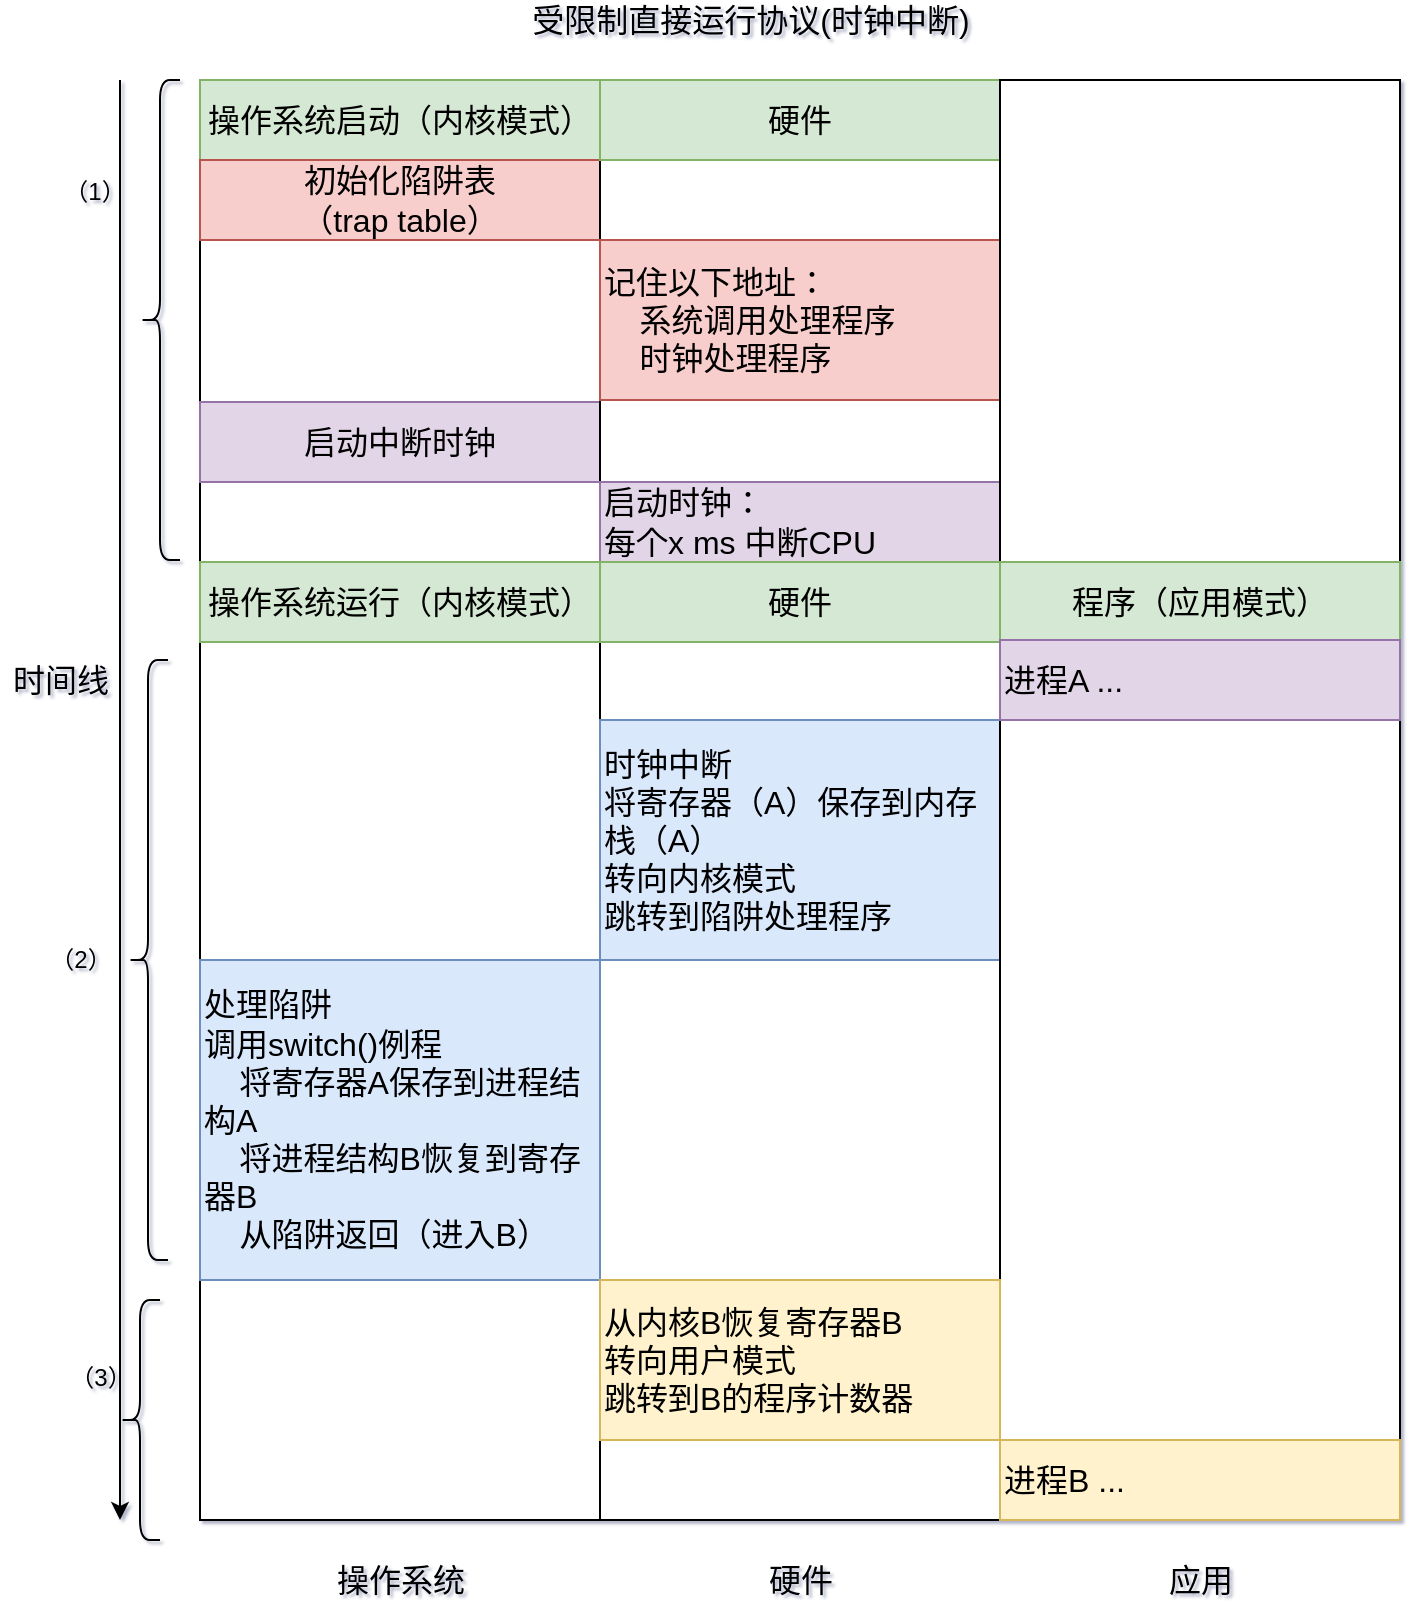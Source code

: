 <mxfile version="14.5.1" type="github">
  <diagram id="MPG3pTVmDDYES2vwHIhU" name="第 1 页">
    <mxGraphModel dx="1422" dy="762" grid="0" gridSize="10" guides="1" tooltips="1" connect="1" arrows="1" fold="1" page="1" pageScale="1" pageWidth="827" pageHeight="1169" math="0" shadow="1">
      <root>
        <mxCell id="0" />
        <mxCell id="1" parent="0" />
        <mxCell id="JWxe-Pxq4RW97bfnAFdc-29" value="" style="endArrow=classic;html=1;" edge="1" parent="1">
          <mxGeometry width="50" height="50" relative="1" as="geometry">
            <mxPoint x="80" y="120" as="sourcePoint" />
            <mxPoint x="80" y="840" as="targetPoint" />
          </mxGeometry>
        </mxCell>
        <mxCell id="JWxe-Pxq4RW97bfnAFdc-30" value="&lt;font style=&quot;font-size: 16px&quot;&gt;受限制直接运行协议(时钟中断)&lt;/font&gt;" style="text;html=1;align=center;verticalAlign=middle;resizable=0;points=[];autosize=1;" vertex="1" parent="1">
          <mxGeometry x="280" y="80" width="230" height="20" as="geometry" />
        </mxCell>
        <mxCell id="JWxe-Pxq4RW97bfnAFdc-31" value="&lt;font style=&quot;font-size: 16px&quot;&gt;操作系统&lt;/font&gt;" style="text;html=1;align=center;verticalAlign=middle;resizable=0;points=[];autosize=1;" vertex="1" parent="1">
          <mxGeometry x="180" y="860" width="80" height="20" as="geometry" />
        </mxCell>
        <mxCell id="JWxe-Pxq4RW97bfnAFdc-32" value="" style="rounded=0;whiteSpace=wrap;html=1;" vertex="1" parent="1">
          <mxGeometry x="120" y="120" width="200" height="720" as="geometry" />
        </mxCell>
        <mxCell id="JWxe-Pxq4RW97bfnAFdc-33" value="&lt;span style=&quot;font-size: 16px&quot;&gt;操作系统启动（内核模式）&lt;/span&gt;" style="rounded=0;whiteSpace=wrap;html=1;fillColor=#d5e8d4;strokeColor=#82b366;align=center;" vertex="1" parent="1">
          <mxGeometry x="120" y="120" width="200" height="40" as="geometry" />
        </mxCell>
        <mxCell id="JWxe-Pxq4RW97bfnAFdc-34" value="&lt;span style=&quot;font-size: 16px&quot;&gt;初始化陷阱表&lt;br&gt;（trap table）&lt;/span&gt;" style="rounded=0;whiteSpace=wrap;html=1;fillColor=#f8cecc;strokeColor=#b85450;" vertex="1" parent="1">
          <mxGeometry x="120" y="160" width="200" height="40" as="geometry" />
        </mxCell>
        <mxCell id="JWxe-Pxq4RW97bfnAFdc-36" value="&lt;span style=&quot;font-size: 16px&quot;&gt;启动中断时钟&lt;/span&gt;" style="rounded=0;whiteSpace=wrap;html=1;fillColor=#e1d5e7;strokeColor=#9673a6;align=center;" vertex="1" parent="1">
          <mxGeometry x="120" y="281" width="200" height="40" as="geometry" />
        </mxCell>
        <mxCell id="JWxe-Pxq4RW97bfnAFdc-37" value="" style="rounded=0;whiteSpace=wrap;html=1;" vertex="1" parent="1">
          <mxGeometry x="320" y="120" width="200" height="720" as="geometry" />
        </mxCell>
        <mxCell id="JWxe-Pxq4RW97bfnAFdc-38" value="&lt;span style=&quot;font-size: 16px&quot;&gt;硬件&lt;/span&gt;" style="rounded=0;whiteSpace=wrap;html=1;fillColor=#d5e8d4;strokeColor=#82b366;align=center;" vertex="1" parent="1">
          <mxGeometry x="320" y="120" width="200" height="40" as="geometry" />
        </mxCell>
        <mxCell id="JWxe-Pxq4RW97bfnAFdc-39" value="&lt;span style=&quot;font-size: 16px&quot;&gt;记住以下地址：&lt;br&gt;&amp;nbsp; &amp;nbsp; 系统调用处理程序&lt;br&gt;&amp;nbsp; &amp;nbsp; 时钟处理程序&lt;br&gt;&lt;/span&gt;" style="rounded=0;whiteSpace=wrap;html=1;fillColor=#f8cecc;strokeColor=#b85450;align=left;" vertex="1" parent="1">
          <mxGeometry x="320" y="200" width="200" height="80" as="geometry" />
        </mxCell>
        <mxCell id="JWxe-Pxq4RW97bfnAFdc-40" value="&lt;font style=&quot;font-size: 16px&quot;&gt;启动时钟：&lt;br&gt;每个x ms 中断CPU&lt;/font&gt;" style="rounded=0;whiteSpace=wrap;html=1;fillColor=#e1d5e7;strokeColor=#9673a6;align=left;" vertex="1" parent="1">
          <mxGeometry x="320" y="321" width="200" height="40" as="geometry" />
        </mxCell>
        <mxCell id="JWxe-Pxq4RW97bfnAFdc-44" value="&lt;span style=&quot;font-size: 16px&quot;&gt;时钟中断&lt;br&gt;将寄存器（A）保存到内存栈（A）&lt;br&gt;转向内核模式&lt;br&gt;跳转到陷阱处理程序&lt;br&gt;&lt;/span&gt;" style="rounded=0;whiteSpace=wrap;html=1;fillColor=#dae8fc;strokeColor=#6c8ebf;align=left;" vertex="1" parent="1">
          <mxGeometry x="320" y="440" width="200" height="120" as="geometry" />
        </mxCell>
        <mxCell id="JWxe-Pxq4RW97bfnAFdc-46" value="&lt;font style=&quot;font-size: 16px&quot;&gt;硬件&lt;/font&gt;" style="text;html=1;align=center;verticalAlign=middle;resizable=0;points=[];autosize=1;" vertex="1" parent="1">
          <mxGeometry x="395" y="860" width="50" height="20" as="geometry" />
        </mxCell>
        <mxCell id="JWxe-Pxq4RW97bfnAFdc-47" value="" style="rounded=0;whiteSpace=wrap;html=1;" vertex="1" parent="1">
          <mxGeometry x="520" y="120" width="200" height="720" as="geometry" />
        </mxCell>
        <mxCell id="JWxe-Pxq4RW97bfnAFdc-51" value="&lt;font style=&quot;font-size: 16px&quot;&gt;应用&lt;/font&gt;" style="text;html=1;align=center;verticalAlign=middle;resizable=0;points=[];autosize=1;" vertex="1" parent="1">
          <mxGeometry x="595" y="860" width="50" height="20" as="geometry" />
        </mxCell>
        <mxCell id="JWxe-Pxq4RW97bfnAFdc-52" value="&lt;font style=&quot;font-size: 16px&quot;&gt;时间线&lt;/font&gt;" style="text;html=1;align=center;verticalAlign=middle;resizable=0;points=[];autosize=1;" vertex="1" parent="1">
          <mxGeometry x="20" y="410" width="60" height="20" as="geometry" />
        </mxCell>
        <mxCell id="JWxe-Pxq4RW97bfnAFdc-53" value="" style="shape=curlyBracket;whiteSpace=wrap;html=1;rounded=1;fillColor=#ffffff;align=center;" vertex="1" parent="1">
          <mxGeometry x="90" y="120" width="20" height="240" as="geometry" />
        </mxCell>
        <mxCell id="JWxe-Pxq4RW97bfnAFdc-54" value="（1）" style="text;html=1;align=center;verticalAlign=middle;resizable=0;points=[];autosize=1;" vertex="1" parent="1">
          <mxGeometry x="46" y="167" width="41" height="18" as="geometry" />
        </mxCell>
        <mxCell id="JWxe-Pxq4RW97bfnAFdc-56" value="（2）" style="text;html=1;align=center;verticalAlign=middle;resizable=0;points=[];autosize=1;" vertex="1" parent="1">
          <mxGeometry x="39" y="551" width="41" height="18" as="geometry" />
        </mxCell>
        <mxCell id="JWxe-Pxq4RW97bfnAFdc-57" value="" style="shape=curlyBracket;whiteSpace=wrap;html=1;rounded=1;fillColor=#ffffff;align=center;" vertex="1" parent="1">
          <mxGeometry x="84" y="410" width="20" height="300" as="geometry" />
        </mxCell>
        <mxCell id="JWxe-Pxq4RW97bfnAFdc-58" value="（3）" style="text;html=1;align=center;verticalAlign=middle;resizable=0;points=[];autosize=1;" vertex="1" parent="1">
          <mxGeometry x="49" y="760" width="41" height="18" as="geometry" />
        </mxCell>
        <mxCell id="JWxe-Pxq4RW97bfnAFdc-61" value="&lt;span style=&quot;font-size: 16px&quot;&gt;操作系统运行（内核模式）&lt;/span&gt;" style="rounded=0;whiteSpace=wrap;html=1;fillColor=#d5e8d4;strokeColor=#82b366;align=center;" vertex="1" parent="1">
          <mxGeometry x="120" y="361" width="200" height="40" as="geometry" />
        </mxCell>
        <mxCell id="JWxe-Pxq4RW97bfnAFdc-62" value="&lt;span style=&quot;font-size: 16px&quot;&gt;硬件&lt;/span&gt;" style="rounded=0;whiteSpace=wrap;html=1;fillColor=#d5e8d4;strokeColor=#82b366;align=center;" vertex="1" parent="1">
          <mxGeometry x="320" y="361" width="200" height="40" as="geometry" />
        </mxCell>
        <mxCell id="JWxe-Pxq4RW97bfnAFdc-63" value="&lt;span style=&quot;font-size: 16px&quot;&gt;处理陷阱&lt;br&gt;调用switch()例程&lt;br&gt;&amp;nbsp; &amp;nbsp; 将寄存器A保存到进程结构A&lt;br&gt;&amp;nbsp; &amp;nbsp; 将进程结构B恢复到寄存器B&lt;br&gt;&amp;nbsp; &amp;nbsp; 从陷阱返回（进入B）&lt;br&gt;&lt;/span&gt;" style="rounded=0;whiteSpace=wrap;html=1;fillColor=#dae8fc;strokeColor=#6c8ebf;align=left;" vertex="1" parent="1">
          <mxGeometry x="120" y="560" width="200" height="160" as="geometry" />
        </mxCell>
        <mxCell id="JWxe-Pxq4RW97bfnAFdc-64" value="&lt;font style=&quot;font-size: 16px&quot;&gt;从内核B恢复寄存器B&lt;br&gt;转向用户模式&lt;br&gt;跳转到B的程序计数器&lt;/font&gt;" style="rounded=0;whiteSpace=wrap;html=1;fillColor=#fff2cc;strokeColor=#d6b656;align=left;" vertex="1" parent="1">
          <mxGeometry x="320" y="720" width="200" height="80" as="geometry" />
        </mxCell>
        <mxCell id="JWxe-Pxq4RW97bfnAFdc-65" value="&lt;span style=&quot;font-size: 16px&quot;&gt;程序（应用模式）&lt;/span&gt;" style="rounded=0;whiteSpace=wrap;html=1;fillColor=#d5e8d4;strokeColor=#82b366;align=center;" vertex="1" parent="1">
          <mxGeometry x="520" y="361" width="200" height="40" as="geometry" />
        </mxCell>
        <mxCell id="JWxe-Pxq4RW97bfnAFdc-66" value="&lt;span style=&quot;font-size: 16px&quot;&gt;进程A ...&lt;/span&gt;" style="rounded=0;whiteSpace=wrap;html=1;fillColor=#e1d5e7;strokeColor=#9673a6;align=left;" vertex="1" parent="1">
          <mxGeometry x="520" y="400" width="200" height="40" as="geometry" />
        </mxCell>
        <mxCell id="JWxe-Pxq4RW97bfnAFdc-67" value="&lt;span style=&quot;font-size: 16px&quot;&gt;进程B ...&lt;/span&gt;" style="rounded=0;whiteSpace=wrap;html=1;fillColor=#fff2cc;strokeColor=#d6b656;align=left;" vertex="1" parent="1">
          <mxGeometry x="520" y="800" width="200" height="40" as="geometry" />
        </mxCell>
        <mxCell id="JWxe-Pxq4RW97bfnAFdc-68" value="" style="shape=curlyBracket;whiteSpace=wrap;html=1;rounded=1;" vertex="1" parent="1">
          <mxGeometry x="80" y="730" width="20" height="120" as="geometry" />
        </mxCell>
      </root>
    </mxGraphModel>
  </diagram>
</mxfile>
